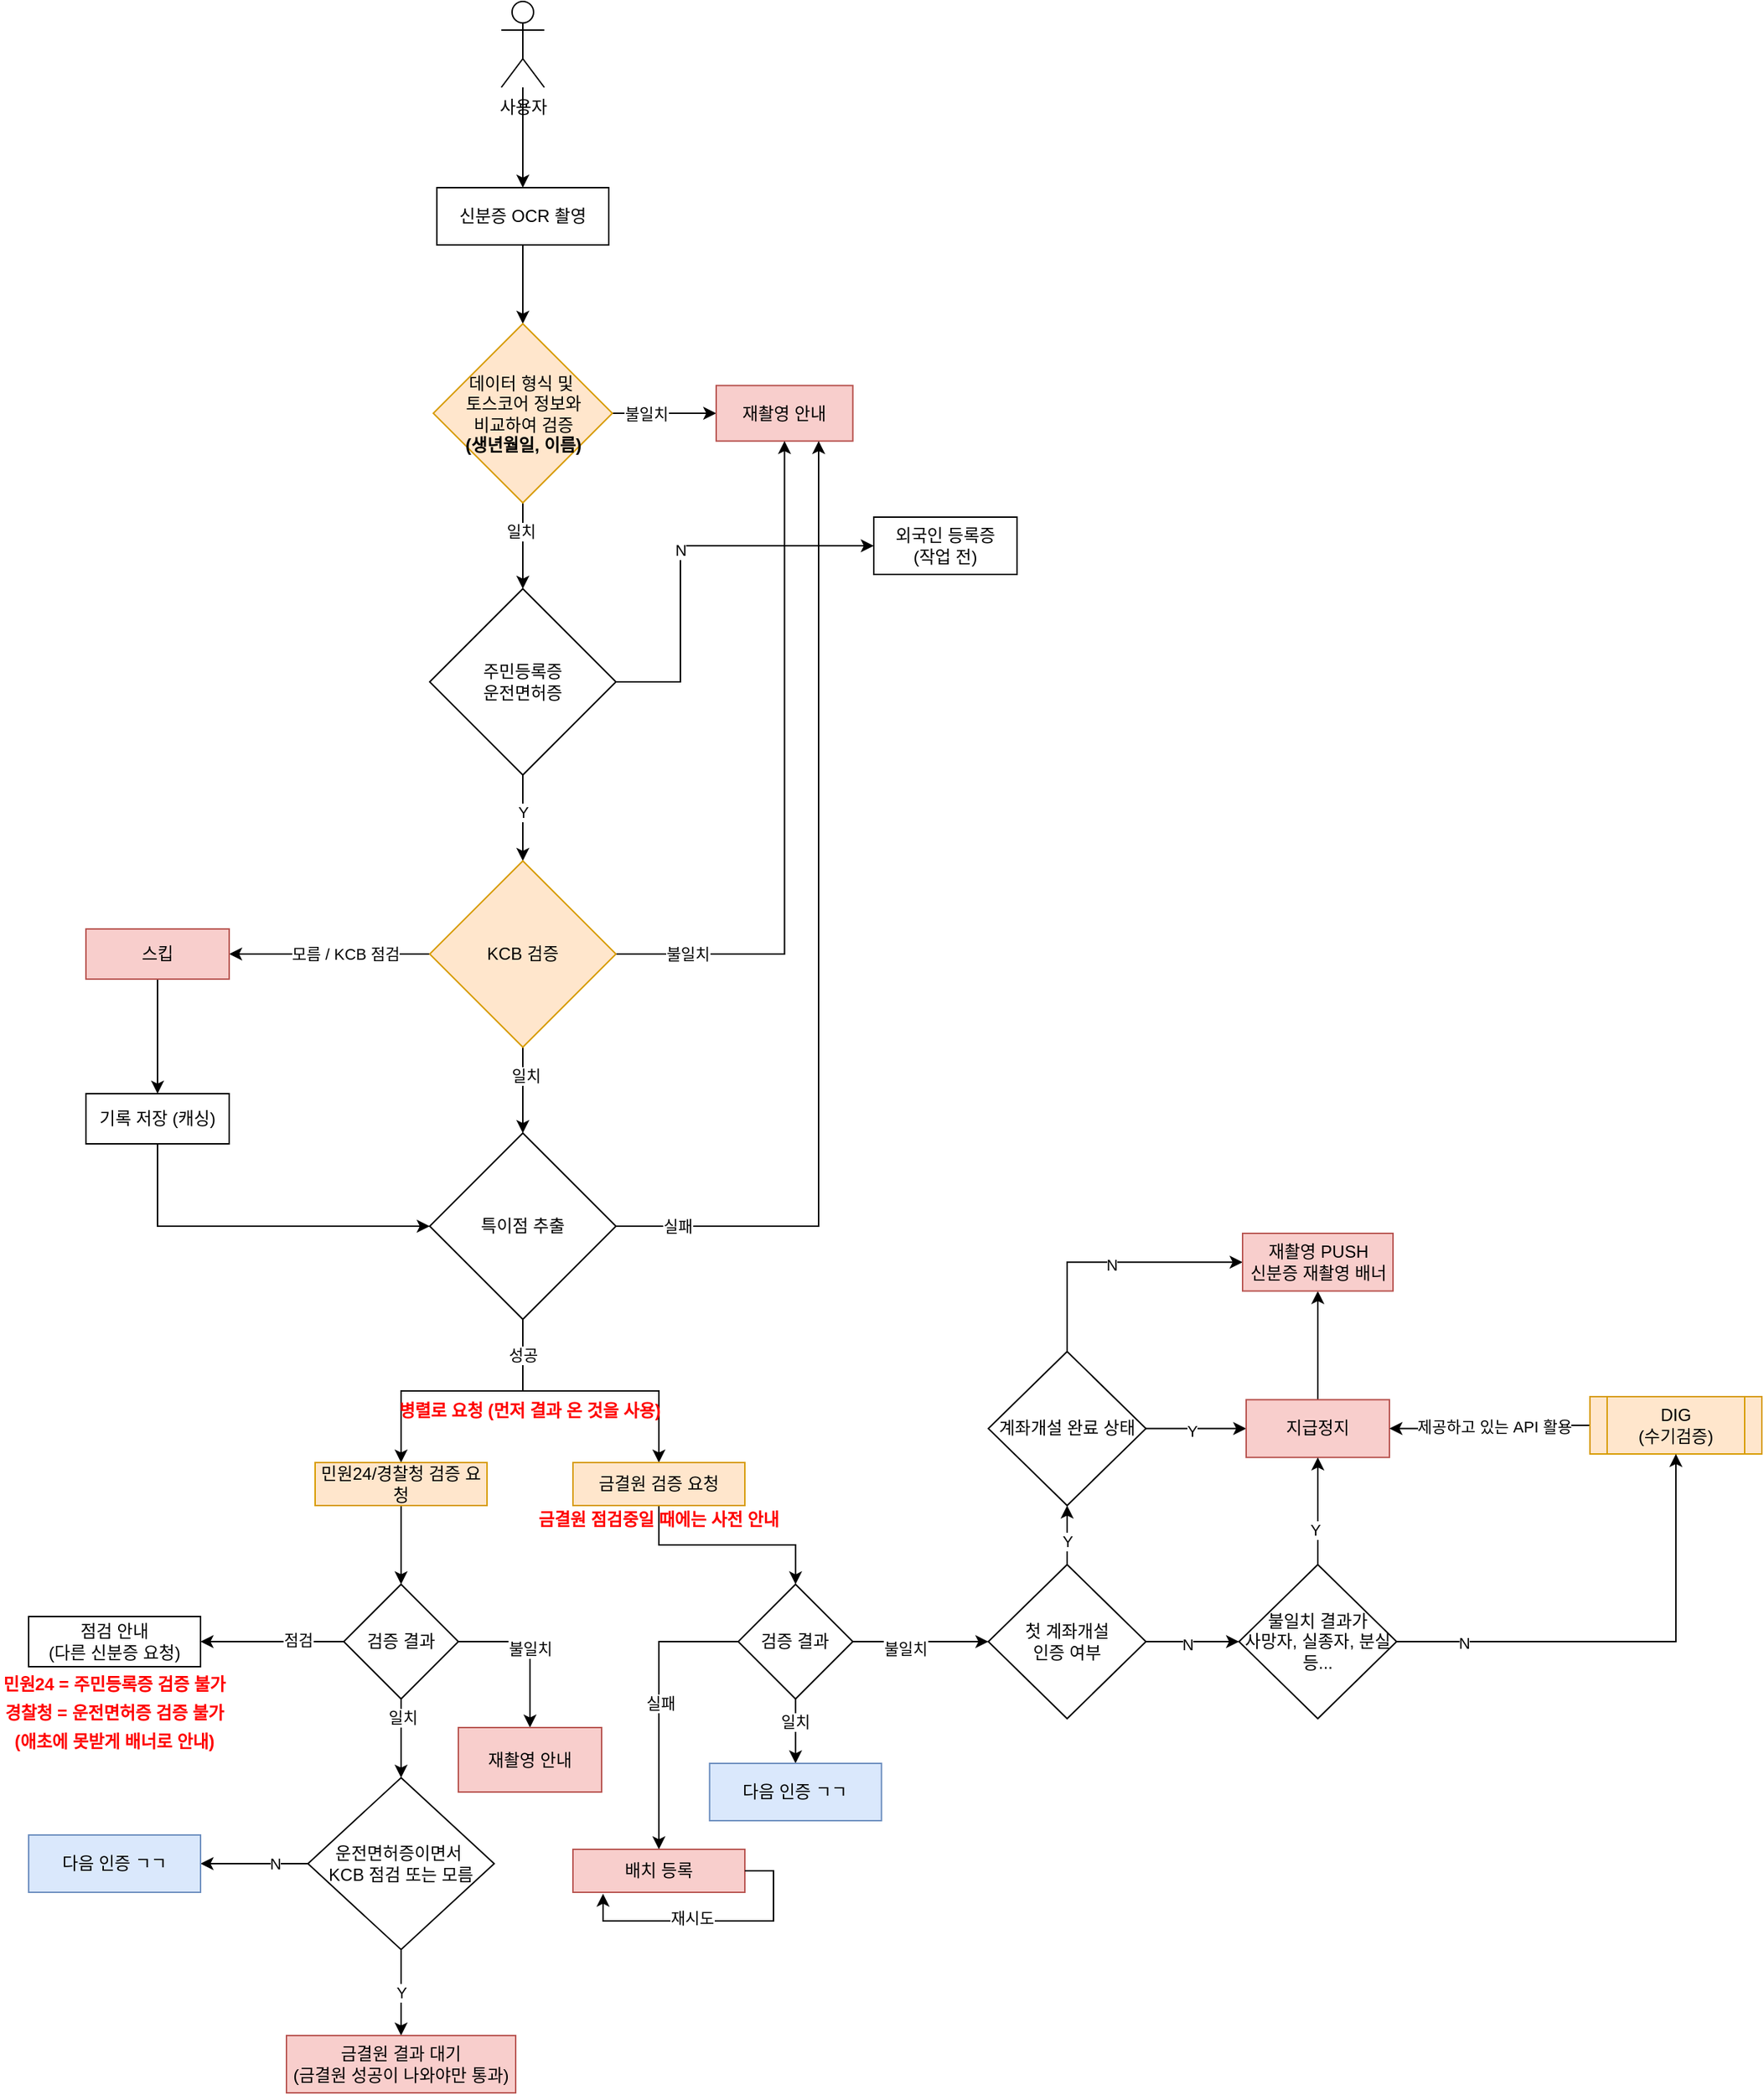 <mxfile version="14.6.12" type="github">
  <diagram id="C5RBs43oDa-KdzZeNtuy" name="Page-1">
    <mxGraphModel dx="1773" dy="541" grid="1" gridSize="10" guides="1" tooltips="1" connect="1" arrows="1" fold="1" page="1" pageScale="1" pageWidth="827" pageHeight="1169" math="0" shadow="0">
      <root>
        <mxCell id="WIyWlLk6GJQsqaUBKTNV-0" />
        <mxCell id="WIyWlLk6GJQsqaUBKTNV-1" parent="WIyWlLk6GJQsqaUBKTNV-0" />
        <mxCell id="xMfNHaJi8qfaiqYtk1ZG-2" value="" style="edgeStyle=orthogonalEdgeStyle;rounded=0;orthogonalLoop=1;jettySize=auto;html=1;" edge="1" parent="WIyWlLk6GJQsqaUBKTNV-1" source="xMfNHaJi8qfaiqYtk1ZG-0" target="xMfNHaJi8qfaiqYtk1ZG-1">
          <mxGeometry relative="1" as="geometry" />
        </mxCell>
        <mxCell id="xMfNHaJi8qfaiqYtk1ZG-0" value="사용자" style="shape=umlActor;verticalLabelPosition=bottom;verticalAlign=top;html=1;outlineConnect=0;" vertex="1" parent="WIyWlLk6GJQsqaUBKTNV-1">
          <mxGeometry x="220" y="20" width="30" height="60" as="geometry" />
        </mxCell>
        <mxCell id="xMfNHaJi8qfaiqYtk1ZG-4" value="" style="edgeStyle=orthogonalEdgeStyle;rounded=0;orthogonalLoop=1;jettySize=auto;html=1;" edge="1" parent="WIyWlLk6GJQsqaUBKTNV-1" source="xMfNHaJi8qfaiqYtk1ZG-1" target="xMfNHaJi8qfaiqYtk1ZG-3">
          <mxGeometry relative="1" as="geometry" />
        </mxCell>
        <mxCell id="xMfNHaJi8qfaiqYtk1ZG-1" value="신분증 OCR 촬영" style="whiteSpace=wrap;html=1;verticalAlign=middle;" vertex="1" parent="WIyWlLk6GJQsqaUBKTNV-1">
          <mxGeometry x="175" y="150" width="120" height="40" as="geometry" />
        </mxCell>
        <mxCell id="xMfNHaJi8qfaiqYtk1ZG-6" value="" style="edgeStyle=orthogonalEdgeStyle;rounded=0;orthogonalLoop=1;jettySize=auto;html=1;" edge="1" parent="WIyWlLk6GJQsqaUBKTNV-1" source="xMfNHaJi8qfaiqYtk1ZG-3" target="xMfNHaJi8qfaiqYtk1ZG-5">
          <mxGeometry relative="1" as="geometry" />
        </mxCell>
        <mxCell id="xMfNHaJi8qfaiqYtk1ZG-11" value="일치&amp;nbsp;" style="edgeLabel;html=1;align=center;verticalAlign=middle;resizable=0;points=[];" vertex="1" connectable="0" parent="xMfNHaJi8qfaiqYtk1ZG-6">
          <mxGeometry x="0.24" relative="1" as="geometry">
            <mxPoint y="-17" as="offset" />
          </mxGeometry>
        </mxCell>
        <mxCell id="xMfNHaJi8qfaiqYtk1ZG-13" value="" style="edgeStyle=orthogonalEdgeStyle;rounded=0;orthogonalLoop=1;jettySize=auto;html=1;" edge="1" parent="WIyWlLk6GJQsqaUBKTNV-1" source="xMfNHaJi8qfaiqYtk1ZG-3" target="xMfNHaJi8qfaiqYtk1ZG-12">
          <mxGeometry relative="1" as="geometry" />
        </mxCell>
        <mxCell id="xMfNHaJi8qfaiqYtk1ZG-14" value="불일치" style="edgeLabel;html=1;align=center;verticalAlign=middle;resizable=0;points=[];" vertex="1" connectable="0" parent="xMfNHaJi8qfaiqYtk1ZG-13">
          <mxGeometry x="0.248" y="2" relative="1" as="geometry">
            <mxPoint x="-22" y="2" as="offset" />
          </mxGeometry>
        </mxCell>
        <mxCell id="xMfNHaJi8qfaiqYtk1ZG-3" value="데이터 형식 및&amp;nbsp;&lt;br&gt;토스코어 정보와 &lt;br&gt;비교하여 검증&lt;br&gt;&lt;b&gt;(생년월일, 이름)&lt;/b&gt;" style="rhombus;whiteSpace=wrap;html=1;verticalAlign=middle;fillColor=#ffe6cc;strokeColor=#d79b00;" vertex="1" parent="WIyWlLk6GJQsqaUBKTNV-1">
          <mxGeometry x="172.5" y="245" width="125" height="125" as="geometry" />
        </mxCell>
        <mxCell id="xMfNHaJi8qfaiqYtk1ZG-10" value="N" style="edgeStyle=orthogonalEdgeStyle;rounded=0;orthogonalLoop=1;jettySize=auto;html=1;" edge="1" parent="WIyWlLk6GJQsqaUBKTNV-1" source="xMfNHaJi8qfaiqYtk1ZG-5" target="xMfNHaJi8qfaiqYtk1ZG-9">
          <mxGeometry relative="1" as="geometry">
            <Array as="points">
              <mxPoint x="345" y="495" />
              <mxPoint x="345" y="440" />
              <mxPoint x="345" y="440" />
            </Array>
          </mxGeometry>
        </mxCell>
        <mxCell id="xMfNHaJi8qfaiqYtk1ZG-16" value="" style="edgeStyle=orthogonalEdgeStyle;rounded=0;orthogonalLoop=1;jettySize=auto;html=1;" edge="1" parent="WIyWlLk6GJQsqaUBKTNV-1" source="xMfNHaJi8qfaiqYtk1ZG-5" target="xMfNHaJi8qfaiqYtk1ZG-15">
          <mxGeometry relative="1" as="geometry" />
        </mxCell>
        <mxCell id="xMfNHaJi8qfaiqYtk1ZG-17" value="Y" style="edgeLabel;html=1;align=center;verticalAlign=middle;resizable=0;points=[];" vertex="1" connectable="0" parent="xMfNHaJi8qfaiqYtk1ZG-16">
          <mxGeometry x="-0.15" relative="1" as="geometry">
            <mxPoint as="offset" />
          </mxGeometry>
        </mxCell>
        <mxCell id="xMfNHaJi8qfaiqYtk1ZG-5" value="주민등록증&lt;br&gt;운전면허증" style="rhombus;whiteSpace=wrap;html=1;" vertex="1" parent="WIyWlLk6GJQsqaUBKTNV-1">
          <mxGeometry x="170" y="430" width="130" height="130" as="geometry" />
        </mxCell>
        <mxCell id="xMfNHaJi8qfaiqYtk1ZG-9" value="외국인 등록증&lt;br&gt;(작업 전)" style="whiteSpace=wrap;html=1;" vertex="1" parent="WIyWlLk6GJQsqaUBKTNV-1">
          <mxGeometry x="480" y="380" width="100" height="40" as="geometry" />
        </mxCell>
        <mxCell id="xMfNHaJi8qfaiqYtk1ZG-12" value="재촬영 안내" style="whiteSpace=wrap;html=1;fillColor=#f8cecc;strokeColor=#b85450;" vertex="1" parent="WIyWlLk6GJQsqaUBKTNV-1">
          <mxGeometry x="370" y="288.13" width="95.38" height="38.75" as="geometry" />
        </mxCell>
        <mxCell id="xMfNHaJi8qfaiqYtk1ZG-19" value="" style="edgeStyle=orthogonalEdgeStyle;rounded=0;orthogonalLoop=1;jettySize=auto;html=1;" edge="1" parent="WIyWlLk6GJQsqaUBKTNV-1" source="xMfNHaJi8qfaiqYtk1ZG-15" target="xMfNHaJi8qfaiqYtk1ZG-18">
          <mxGeometry relative="1" as="geometry" />
        </mxCell>
        <mxCell id="xMfNHaJi8qfaiqYtk1ZG-20" value="모름 / KCB 점검" style="edgeLabel;html=1;align=center;verticalAlign=middle;resizable=0;points=[];" vertex="1" connectable="0" parent="xMfNHaJi8qfaiqYtk1ZG-19">
          <mxGeometry x="-0.153" relative="1" as="geometry">
            <mxPoint as="offset" />
          </mxGeometry>
        </mxCell>
        <mxCell id="xMfNHaJi8qfaiqYtk1ZG-24" value="" style="edgeStyle=orthogonalEdgeStyle;rounded=0;orthogonalLoop=1;jettySize=auto;html=1;" edge="1" parent="WIyWlLk6GJQsqaUBKTNV-1" source="xMfNHaJi8qfaiqYtk1ZG-15" target="xMfNHaJi8qfaiqYtk1ZG-23">
          <mxGeometry relative="1" as="geometry" />
        </mxCell>
        <mxCell id="xMfNHaJi8qfaiqYtk1ZG-26" value="일치" style="edgeLabel;html=1;align=center;verticalAlign=middle;resizable=0;points=[];" vertex="1" connectable="0" parent="xMfNHaJi8qfaiqYtk1ZG-24">
          <mxGeometry x="-0.333" y="2" relative="1" as="geometry">
            <mxPoint as="offset" />
          </mxGeometry>
        </mxCell>
        <mxCell id="xMfNHaJi8qfaiqYtk1ZG-28" value="" style="edgeStyle=orthogonalEdgeStyle;rounded=0;orthogonalLoop=1;jettySize=auto;html=1;entryX=0.5;entryY=1;entryDx=0;entryDy=0;" edge="1" parent="WIyWlLk6GJQsqaUBKTNV-1" source="xMfNHaJi8qfaiqYtk1ZG-15" target="xMfNHaJi8qfaiqYtk1ZG-12">
          <mxGeometry relative="1" as="geometry">
            <mxPoint x="370" y="685" as="targetPoint" />
          </mxGeometry>
        </mxCell>
        <mxCell id="xMfNHaJi8qfaiqYtk1ZG-29" value="불일치" style="edgeLabel;html=1;align=center;verticalAlign=middle;resizable=0;points=[];" vertex="1" connectable="0" parent="xMfNHaJi8qfaiqYtk1ZG-28">
          <mxGeometry x="-0.224" y="-4" relative="1" as="geometry">
            <mxPoint x="-72" y="67" as="offset" />
          </mxGeometry>
        </mxCell>
        <mxCell id="xMfNHaJi8qfaiqYtk1ZG-15" value="KCB 검증" style="rhombus;whiteSpace=wrap;html=1;fillColor=#ffe6cc;strokeColor=#d79b00;" vertex="1" parent="WIyWlLk6GJQsqaUBKTNV-1">
          <mxGeometry x="170" y="620" width="130" height="130" as="geometry" />
        </mxCell>
        <mxCell id="xMfNHaJi8qfaiqYtk1ZG-22" value="" style="edgeStyle=orthogonalEdgeStyle;rounded=0;orthogonalLoop=1;jettySize=auto;html=1;" edge="1" parent="WIyWlLk6GJQsqaUBKTNV-1" source="xMfNHaJi8qfaiqYtk1ZG-18" target="xMfNHaJi8qfaiqYtk1ZG-21">
          <mxGeometry relative="1" as="geometry" />
        </mxCell>
        <mxCell id="xMfNHaJi8qfaiqYtk1ZG-18" value="스킵" style="whiteSpace=wrap;html=1;fillColor=#f8cecc;strokeColor=#b85450;" vertex="1" parent="WIyWlLk6GJQsqaUBKTNV-1">
          <mxGeometry x="-70" y="667.5" width="100" height="35" as="geometry" />
        </mxCell>
        <mxCell id="xMfNHaJi8qfaiqYtk1ZG-25" style="edgeStyle=orthogonalEdgeStyle;rounded=0;orthogonalLoop=1;jettySize=auto;html=1;entryX=0;entryY=0.5;entryDx=0;entryDy=0;" edge="1" parent="WIyWlLk6GJQsqaUBKTNV-1" source="xMfNHaJi8qfaiqYtk1ZG-21" target="xMfNHaJi8qfaiqYtk1ZG-23">
          <mxGeometry relative="1" as="geometry">
            <Array as="points">
              <mxPoint x="-20" y="875" />
            </Array>
          </mxGeometry>
        </mxCell>
        <mxCell id="xMfNHaJi8qfaiqYtk1ZG-21" value="기록 저장 (캐싱)" style="whiteSpace=wrap;html=1;" vertex="1" parent="WIyWlLk6GJQsqaUBKTNV-1">
          <mxGeometry x="-70" y="782.5" width="100" height="35" as="geometry" />
        </mxCell>
        <mxCell id="xMfNHaJi8qfaiqYtk1ZG-32" style="edgeStyle=orthogonalEdgeStyle;rounded=0;orthogonalLoop=1;jettySize=auto;html=1;entryX=0.75;entryY=1;entryDx=0;entryDy=0;" edge="1" parent="WIyWlLk6GJQsqaUBKTNV-1" source="xMfNHaJi8qfaiqYtk1ZG-23" target="xMfNHaJi8qfaiqYtk1ZG-12">
          <mxGeometry relative="1" as="geometry" />
        </mxCell>
        <mxCell id="xMfNHaJi8qfaiqYtk1ZG-33" value="실패" style="edgeLabel;html=1;align=center;verticalAlign=middle;resizable=0;points=[];" vertex="1" connectable="0" parent="xMfNHaJi8qfaiqYtk1ZG-32">
          <mxGeometry x="-0.875" relative="1" as="geometry">
            <mxPoint as="offset" />
          </mxGeometry>
        </mxCell>
        <mxCell id="xMfNHaJi8qfaiqYtk1ZG-35" value="" style="edgeStyle=orthogonalEdgeStyle;rounded=0;orthogonalLoop=1;jettySize=auto;html=1;" edge="1" parent="WIyWlLk6GJQsqaUBKTNV-1" source="xMfNHaJi8qfaiqYtk1ZG-23" target="xMfNHaJi8qfaiqYtk1ZG-34">
          <mxGeometry relative="1" as="geometry" />
        </mxCell>
        <mxCell id="xMfNHaJi8qfaiqYtk1ZG-36" style="edgeStyle=orthogonalEdgeStyle;rounded=0;orthogonalLoop=1;jettySize=auto;html=1;entryX=0.5;entryY=0;entryDx=0;entryDy=0;" edge="1" parent="WIyWlLk6GJQsqaUBKTNV-1" source="xMfNHaJi8qfaiqYtk1ZG-23" target="xMfNHaJi8qfaiqYtk1ZG-37">
          <mxGeometry relative="1" as="geometry">
            <mxPoint x="300" y="1010" as="targetPoint" />
          </mxGeometry>
        </mxCell>
        <mxCell id="xMfNHaJi8qfaiqYtk1ZG-41" value="성공" style="edgeLabel;html=1;align=center;verticalAlign=middle;resizable=0;points=[];" vertex="1" connectable="0" parent="xMfNHaJi8qfaiqYtk1ZG-36">
          <mxGeometry x="-0.746" relative="1" as="geometry">
            <mxPoint as="offset" />
          </mxGeometry>
        </mxCell>
        <mxCell id="xMfNHaJi8qfaiqYtk1ZG-23" value="특이점 추출" style="rhombus;whiteSpace=wrap;html=1;" vertex="1" parent="WIyWlLk6GJQsqaUBKTNV-1">
          <mxGeometry x="170" y="810" width="130" height="130" as="geometry" />
        </mxCell>
        <mxCell id="xMfNHaJi8qfaiqYtk1ZG-45" value="" style="edgeStyle=orthogonalEdgeStyle;rounded=0;orthogonalLoop=1;jettySize=auto;html=1;fontColor=#FF0000;" edge="1" parent="WIyWlLk6GJQsqaUBKTNV-1" source="xMfNHaJi8qfaiqYtk1ZG-34" target="xMfNHaJi8qfaiqYtk1ZG-44">
          <mxGeometry relative="1" as="geometry" />
        </mxCell>
        <mxCell id="xMfNHaJi8qfaiqYtk1ZG-34" value="민원24/경찰청 검증 요청" style="whiteSpace=wrap;html=1;fillColor=#ffe6cc;strokeColor=#d79b00;" vertex="1" parent="WIyWlLk6GJQsqaUBKTNV-1">
          <mxGeometry x="90" y="1040" width="120" height="30" as="geometry" />
        </mxCell>
        <mxCell id="xMfNHaJi8qfaiqYtk1ZG-47" value="" style="edgeStyle=orthogonalEdgeStyle;rounded=0;orthogonalLoop=1;jettySize=auto;html=1;fontColor=#FF0000;" edge="1" parent="WIyWlLk6GJQsqaUBKTNV-1" source="xMfNHaJi8qfaiqYtk1ZG-37" target="xMfNHaJi8qfaiqYtk1ZG-46">
          <mxGeometry relative="1" as="geometry" />
        </mxCell>
        <mxCell id="xMfNHaJi8qfaiqYtk1ZG-37" value="금결원 검증 요청" style="whiteSpace=wrap;html=1;fillColor=#ffe6cc;strokeColor=#d79b00;" vertex="1" parent="WIyWlLk6GJQsqaUBKTNV-1">
          <mxGeometry x="270" y="1040" width="120" height="30" as="geometry" />
        </mxCell>
        <mxCell id="xMfNHaJi8qfaiqYtk1ZG-42" value="병렬로 요청 (먼저 결과 온 것을 사용)" style="text;html=1;strokeColor=none;fillColor=none;align=center;verticalAlign=middle;whiteSpace=wrap;rounded=0;fontStyle=1;fontColor=#FF0000;" vertex="1" parent="WIyWlLk6GJQsqaUBKTNV-1">
          <mxGeometry x="145" y="994" width="190" height="20" as="geometry" />
        </mxCell>
        <mxCell id="xMfNHaJi8qfaiqYtk1ZG-49" value="" style="edgeStyle=orthogonalEdgeStyle;rounded=0;orthogonalLoop=1;jettySize=auto;html=1;fontColor=#FF0000;" edge="1" parent="WIyWlLk6GJQsqaUBKTNV-1" source="xMfNHaJi8qfaiqYtk1ZG-44" target="xMfNHaJi8qfaiqYtk1ZG-48">
          <mxGeometry relative="1" as="geometry" />
        </mxCell>
        <mxCell id="xMfNHaJi8qfaiqYtk1ZG-50" value="&lt;font color=&quot;#000000&quot;&gt;점검&lt;/font&gt;" style="edgeLabel;html=1;align=center;verticalAlign=middle;resizable=0;points=[];fontColor=#FF0000;" vertex="1" connectable="0" parent="xMfNHaJi8qfaiqYtk1ZG-49">
          <mxGeometry x="-0.36" y="-1" relative="1" as="geometry">
            <mxPoint as="offset" />
          </mxGeometry>
        </mxCell>
        <mxCell id="xMfNHaJi8qfaiqYtk1ZG-56" value="" style="edgeStyle=orthogonalEdgeStyle;rounded=0;orthogonalLoop=1;jettySize=auto;html=1;fontColor=#FF0000;" edge="1" parent="WIyWlLk6GJQsqaUBKTNV-1" source="xMfNHaJi8qfaiqYtk1ZG-44" target="xMfNHaJi8qfaiqYtk1ZG-55">
          <mxGeometry relative="1" as="geometry" />
        </mxCell>
        <mxCell id="xMfNHaJi8qfaiqYtk1ZG-57" value="&lt;font color=&quot;#000000&quot;&gt;&lt;span&gt;일치&lt;/span&gt;&lt;/font&gt;" style="edgeLabel;html=1;align=center;verticalAlign=middle;resizable=0;points=[];fontColor=#FF0000;" vertex="1" connectable="0" parent="xMfNHaJi8qfaiqYtk1ZG-56">
          <mxGeometry x="-0.538" y="1" relative="1" as="geometry">
            <mxPoint as="offset" />
          </mxGeometry>
        </mxCell>
        <mxCell id="xMfNHaJi8qfaiqYtk1ZG-64" value="&lt;font color=&quot;#000000&quot;&gt;불일치&lt;/font&gt;" style="edgeStyle=orthogonalEdgeStyle;rounded=0;orthogonalLoop=1;jettySize=auto;html=1;fontColor=#FF0000;" edge="1" parent="WIyWlLk6GJQsqaUBKTNV-1" source="xMfNHaJi8qfaiqYtk1ZG-44" target="xMfNHaJi8qfaiqYtk1ZG-65">
          <mxGeometry relative="1" as="geometry">
            <mxPoint x="230" y="1230" as="targetPoint" />
            <Array as="points">
              <mxPoint x="240" y="1165" />
            </Array>
          </mxGeometry>
        </mxCell>
        <mxCell id="xMfNHaJi8qfaiqYtk1ZG-44" value="검증 결과" style="rhombus;whiteSpace=wrap;html=1;" vertex="1" parent="WIyWlLk6GJQsqaUBKTNV-1">
          <mxGeometry x="110" y="1125" width="80" height="80" as="geometry" />
        </mxCell>
        <mxCell id="xMfNHaJi8qfaiqYtk1ZG-66" style="edgeStyle=orthogonalEdgeStyle;rounded=0;orthogonalLoop=1;jettySize=auto;html=1;fontColor=#FF0000;exitX=0;exitY=0.5;exitDx=0;exitDy=0;" edge="1" parent="WIyWlLk6GJQsqaUBKTNV-1" source="xMfNHaJi8qfaiqYtk1ZG-46" target="xMfNHaJi8qfaiqYtk1ZG-67">
          <mxGeometry relative="1" as="geometry">
            <mxPoint x="330" y="1280" as="targetPoint" />
            <mxPoint x="330" y="1180" as="sourcePoint" />
          </mxGeometry>
        </mxCell>
        <mxCell id="xMfNHaJi8qfaiqYtk1ZG-68" value="실패" style="edgeLabel;html=1;align=center;verticalAlign=middle;resizable=0;points=[];" vertex="1" connectable="0" parent="xMfNHaJi8qfaiqYtk1ZG-66">
          <mxGeometry x="-0.018" y="1" relative="1" as="geometry">
            <mxPoint as="offset" />
          </mxGeometry>
        </mxCell>
        <mxCell id="xMfNHaJi8qfaiqYtk1ZG-72" style="edgeStyle=orthogonalEdgeStyle;rounded=0;orthogonalLoop=1;jettySize=auto;html=1;fontColor=#000000;" edge="1" parent="WIyWlLk6GJQsqaUBKTNV-1" source="xMfNHaJi8qfaiqYtk1ZG-46" target="xMfNHaJi8qfaiqYtk1ZG-71">
          <mxGeometry relative="1" as="geometry" />
        </mxCell>
        <mxCell id="xMfNHaJi8qfaiqYtk1ZG-73" value="일치" style="edgeLabel;html=1;align=center;verticalAlign=middle;resizable=0;points=[];fontColor=#000000;" vertex="1" connectable="0" parent="xMfNHaJi8qfaiqYtk1ZG-72">
          <mxGeometry x="-0.289" y="-1" relative="1" as="geometry">
            <mxPoint as="offset" />
          </mxGeometry>
        </mxCell>
        <mxCell id="xMfNHaJi8qfaiqYtk1ZG-74" style="edgeStyle=orthogonalEdgeStyle;rounded=0;orthogonalLoop=1;jettySize=auto;html=1;fontColor=#000000;" edge="1" parent="WIyWlLk6GJQsqaUBKTNV-1" source="xMfNHaJi8qfaiqYtk1ZG-46">
          <mxGeometry relative="1" as="geometry">
            <mxPoint x="560" y="1165" as="targetPoint" />
          </mxGeometry>
        </mxCell>
        <mxCell id="xMfNHaJi8qfaiqYtk1ZG-80" value="불일치" style="edgeLabel;html=1;align=center;verticalAlign=middle;resizable=0;points=[];fontColor=#000000;" vertex="1" connectable="0" parent="xMfNHaJi8qfaiqYtk1ZG-74">
          <mxGeometry x="-0.247" y="-5" relative="1" as="geometry">
            <mxPoint as="offset" />
          </mxGeometry>
        </mxCell>
        <mxCell id="xMfNHaJi8qfaiqYtk1ZG-46" value="&lt;span&gt;검증 결과&lt;/span&gt;" style="rhombus;whiteSpace=wrap;html=1;" vertex="1" parent="WIyWlLk6GJQsqaUBKTNV-1">
          <mxGeometry x="385.38" y="1125" width="80" height="80" as="geometry" />
        </mxCell>
        <mxCell id="xMfNHaJi8qfaiqYtk1ZG-48" value="점검 안내 &lt;br&gt;(다른 신분증 요청)" style="whiteSpace=wrap;html=1;" vertex="1" parent="WIyWlLk6GJQsqaUBKTNV-1">
          <mxGeometry x="-110" y="1147.5" width="120" height="35" as="geometry" />
        </mxCell>
        <mxCell id="xMfNHaJi8qfaiqYtk1ZG-53" value="민원24 = 주민등록증 검증 불가" style="text;html=1;strokeColor=none;fillColor=none;align=center;verticalAlign=middle;whiteSpace=wrap;rounded=0;fontColor=#FF0000;fontStyle=1" vertex="1" parent="WIyWlLk6GJQsqaUBKTNV-1">
          <mxGeometry x="-130" y="1185" width="160" height="20" as="geometry" />
        </mxCell>
        <mxCell id="xMfNHaJi8qfaiqYtk1ZG-54" value="경찰청 = 운전면허증 검증 불가" style="text;html=1;strokeColor=none;fillColor=none;align=center;verticalAlign=middle;whiteSpace=wrap;rounded=0;fontColor=#FF0000;fontStyle=1" vertex="1" parent="WIyWlLk6GJQsqaUBKTNV-1">
          <mxGeometry x="-130" y="1205" width="160" height="20" as="geometry" />
        </mxCell>
        <mxCell id="xMfNHaJi8qfaiqYtk1ZG-59" value="" style="edgeStyle=orthogonalEdgeStyle;rounded=0;orthogonalLoop=1;jettySize=auto;html=1;fontColor=#FF0000;" edge="1" parent="WIyWlLk6GJQsqaUBKTNV-1" source="xMfNHaJi8qfaiqYtk1ZG-55" target="xMfNHaJi8qfaiqYtk1ZG-58">
          <mxGeometry relative="1" as="geometry" />
        </mxCell>
        <mxCell id="xMfNHaJi8qfaiqYtk1ZG-60" value="&lt;font color=&quot;#000000&quot;&gt;N&lt;/font&gt;" style="edgeLabel;html=1;align=center;verticalAlign=middle;resizable=0;points=[];fontColor=#FF0000;" vertex="1" connectable="0" parent="xMfNHaJi8qfaiqYtk1ZG-59">
          <mxGeometry x="-0.387" relative="1" as="geometry">
            <mxPoint as="offset" />
          </mxGeometry>
        </mxCell>
        <mxCell id="xMfNHaJi8qfaiqYtk1ZG-62" value="&lt;font color=&quot;#000000&quot;&gt;Y&lt;/font&gt;" style="edgeStyle=orthogonalEdgeStyle;rounded=0;orthogonalLoop=1;jettySize=auto;html=1;fontColor=#FF0000;" edge="1" parent="WIyWlLk6GJQsqaUBKTNV-1" source="xMfNHaJi8qfaiqYtk1ZG-55" target="xMfNHaJi8qfaiqYtk1ZG-61">
          <mxGeometry relative="1" as="geometry" />
        </mxCell>
        <mxCell id="xMfNHaJi8qfaiqYtk1ZG-55" value="운전면허증이면서&amp;nbsp;&lt;br&gt;KCB 점검 또는 모름" style="rhombus;whiteSpace=wrap;html=1;" vertex="1" parent="WIyWlLk6GJQsqaUBKTNV-1">
          <mxGeometry x="85" y="1260" width="130" height="120" as="geometry" />
        </mxCell>
        <mxCell id="xMfNHaJi8qfaiqYtk1ZG-58" value="다음 인증 ㄱㄱ" style="whiteSpace=wrap;html=1;fillColor=#dae8fc;strokeColor=#6c8ebf;" vertex="1" parent="WIyWlLk6GJQsqaUBKTNV-1">
          <mxGeometry x="-110" y="1300" width="120" height="40" as="geometry" />
        </mxCell>
        <mxCell id="xMfNHaJi8qfaiqYtk1ZG-61" value="금결원 결과 대기&lt;br&gt;(금결원 성공이 나와야만 통과)" style="whiteSpace=wrap;html=1;fillColor=#f8cecc;strokeColor=#b85450;" vertex="1" parent="WIyWlLk6GJQsqaUBKTNV-1">
          <mxGeometry x="70" y="1440" width="160" height="40" as="geometry" />
        </mxCell>
        <mxCell id="xMfNHaJi8qfaiqYtk1ZG-65" value="&lt;font color=&quot;#000000&quot;&gt;재촬영 안내&lt;/font&gt;" style="rounded=0;whiteSpace=wrap;html=1;fillColor=#f8cecc;strokeColor=#b85450;" vertex="1" parent="WIyWlLk6GJQsqaUBKTNV-1">
          <mxGeometry x="190" y="1225" width="100" height="45" as="geometry" />
        </mxCell>
        <mxCell id="xMfNHaJi8qfaiqYtk1ZG-67" value="&lt;font color=&quot;#000000&quot;&gt;배치 등록&lt;/font&gt;" style="rounded=0;whiteSpace=wrap;html=1;fillColor=#f8cecc;strokeColor=#b85450;" vertex="1" parent="WIyWlLk6GJQsqaUBKTNV-1">
          <mxGeometry x="270" y="1310" width="120" height="30" as="geometry" />
        </mxCell>
        <mxCell id="xMfNHaJi8qfaiqYtk1ZG-69" style="edgeStyle=orthogonalEdgeStyle;rounded=0;orthogonalLoop=1;jettySize=auto;html=1;entryX=0.175;entryY=1.033;entryDx=0;entryDy=0;entryPerimeter=0;fontColor=#000000;" edge="1" parent="WIyWlLk6GJQsqaUBKTNV-1" source="xMfNHaJi8qfaiqYtk1ZG-67" target="xMfNHaJi8qfaiqYtk1ZG-67">
          <mxGeometry relative="1" as="geometry">
            <Array as="points">
              <mxPoint x="410" y="1325" />
              <mxPoint x="410" y="1360" />
              <mxPoint x="291" y="1360" />
            </Array>
          </mxGeometry>
        </mxCell>
        <mxCell id="xMfNHaJi8qfaiqYtk1ZG-70" value="재시도" style="edgeLabel;html=1;align=center;verticalAlign=middle;resizable=0;points=[];fontColor=#000000;" vertex="1" connectable="0" parent="xMfNHaJi8qfaiqYtk1ZG-69">
          <mxGeometry x="0.161" y="-2" relative="1" as="geometry">
            <mxPoint as="offset" />
          </mxGeometry>
        </mxCell>
        <mxCell id="xMfNHaJi8qfaiqYtk1ZG-71" value="다음 인증 ㄱㄱ" style="whiteSpace=wrap;html=1;fillColor=#dae8fc;strokeColor=#6c8ebf;" vertex="1" parent="WIyWlLk6GJQsqaUBKTNV-1">
          <mxGeometry x="365.38" y="1250" width="120" height="40" as="geometry" />
        </mxCell>
        <mxCell id="xMfNHaJi8qfaiqYtk1ZG-82" value="" style="edgeStyle=orthogonalEdgeStyle;rounded=0;orthogonalLoop=1;jettySize=auto;html=1;fontColor=#000000;" edge="1" parent="WIyWlLk6GJQsqaUBKTNV-1" source="xMfNHaJi8qfaiqYtk1ZG-76" target="xMfNHaJi8qfaiqYtk1ZG-81">
          <mxGeometry relative="1" as="geometry" />
        </mxCell>
        <mxCell id="xMfNHaJi8qfaiqYtk1ZG-95" value="Y" style="edgeLabel;html=1;align=center;verticalAlign=middle;resizable=0;points=[];fontColor=#000000;" vertex="1" connectable="0" parent="xMfNHaJi8qfaiqYtk1ZG-82">
          <mxGeometry x="-0.164" relative="1" as="geometry">
            <mxPoint as="offset" />
          </mxGeometry>
        </mxCell>
        <mxCell id="xMfNHaJi8qfaiqYtk1ZG-97" value="" style="edgeStyle=orthogonalEdgeStyle;rounded=0;orthogonalLoop=1;jettySize=auto;html=1;fontColor=#000000;" edge="1" parent="WIyWlLk6GJQsqaUBKTNV-1" source="xMfNHaJi8qfaiqYtk1ZG-76" target="xMfNHaJi8qfaiqYtk1ZG-96">
          <mxGeometry relative="1" as="geometry" />
        </mxCell>
        <mxCell id="xMfNHaJi8qfaiqYtk1ZG-98" value="N" style="edgeLabel;html=1;align=center;verticalAlign=middle;resizable=0;points=[];fontColor=#000000;" vertex="1" connectable="0" parent="xMfNHaJi8qfaiqYtk1ZG-97">
          <mxGeometry x="-0.125" y="-2" relative="1" as="geometry">
            <mxPoint as="offset" />
          </mxGeometry>
        </mxCell>
        <mxCell id="xMfNHaJi8qfaiqYtk1ZG-76" value="첫 계좌개설 &lt;br&gt;인증 여부" style="rhombus;whiteSpace=wrap;html=1;" vertex="1" parent="WIyWlLk6GJQsqaUBKTNV-1">
          <mxGeometry x="560" y="1111.25" width="110" height="107.5" as="geometry" />
        </mxCell>
        <mxCell id="xMfNHaJi8qfaiqYtk1ZG-86" value="" style="edgeStyle=orthogonalEdgeStyle;rounded=0;orthogonalLoop=1;jettySize=auto;html=1;fontColor=#000000;" edge="1" parent="WIyWlLk6GJQsqaUBKTNV-1" source="xMfNHaJi8qfaiqYtk1ZG-81" target="xMfNHaJi8qfaiqYtk1ZG-85">
          <mxGeometry relative="1" as="geometry" />
        </mxCell>
        <mxCell id="xMfNHaJi8qfaiqYtk1ZG-94" value="Y" style="edgeLabel;html=1;align=center;verticalAlign=middle;resizable=0;points=[];fontColor=#000000;" vertex="1" connectable="0" parent="xMfNHaJi8qfaiqYtk1ZG-86">
          <mxGeometry x="-0.086" y="-1" relative="1" as="geometry">
            <mxPoint as="offset" />
          </mxGeometry>
        </mxCell>
        <mxCell id="xMfNHaJi8qfaiqYtk1ZG-107" style="edgeStyle=orthogonalEdgeStyle;rounded=0;orthogonalLoop=1;jettySize=auto;html=1;entryX=0;entryY=0.5;entryDx=0;entryDy=0;fontColor=#000000;" edge="1" parent="WIyWlLk6GJQsqaUBKTNV-1" source="xMfNHaJi8qfaiqYtk1ZG-81" target="xMfNHaJi8qfaiqYtk1ZG-101">
          <mxGeometry relative="1" as="geometry">
            <Array as="points">
              <mxPoint x="615" y="900" />
            </Array>
          </mxGeometry>
        </mxCell>
        <mxCell id="xMfNHaJi8qfaiqYtk1ZG-108" value="N" style="edgeLabel;html=1;align=center;verticalAlign=middle;resizable=0;points=[];fontColor=#000000;" vertex="1" connectable="0" parent="xMfNHaJi8qfaiqYtk1ZG-107">
          <mxGeometry x="0.01" y="-2" relative="1" as="geometry">
            <mxPoint as="offset" />
          </mxGeometry>
        </mxCell>
        <mxCell id="xMfNHaJi8qfaiqYtk1ZG-81" value="계좌개설 완료 상태" style="rhombus;whiteSpace=wrap;html=1;" vertex="1" parent="WIyWlLk6GJQsqaUBKTNV-1">
          <mxGeometry x="560" y="962.5" width="110" height="107.5" as="geometry" />
        </mxCell>
        <mxCell id="xMfNHaJi8qfaiqYtk1ZG-102" style="edgeStyle=orthogonalEdgeStyle;rounded=0;orthogonalLoop=1;jettySize=auto;html=1;entryX=0.5;entryY=1;entryDx=0;entryDy=0;fontColor=#000000;" edge="1" parent="WIyWlLk6GJQsqaUBKTNV-1" source="xMfNHaJi8qfaiqYtk1ZG-85" target="xMfNHaJi8qfaiqYtk1ZG-101">
          <mxGeometry relative="1" as="geometry" />
        </mxCell>
        <mxCell id="xMfNHaJi8qfaiqYtk1ZG-85" value="지급정지" style="whiteSpace=wrap;html=1;fillColor=#f8cecc;strokeColor=#b85450;" vertex="1" parent="WIyWlLk6GJQsqaUBKTNV-1">
          <mxGeometry x="740" y="996.13" width="100" height="40.25" as="geometry" />
        </mxCell>
        <mxCell id="xMfNHaJi8qfaiqYtk1ZG-92" style="edgeStyle=orthogonalEdgeStyle;rounded=0;orthogonalLoop=1;jettySize=auto;html=1;entryX=1;entryY=0.5;entryDx=0;entryDy=0;fontColor=#000000;" edge="1" parent="WIyWlLk6GJQsqaUBKTNV-1" source="xMfNHaJi8qfaiqYtk1ZG-90" target="xMfNHaJi8qfaiqYtk1ZG-85">
          <mxGeometry relative="1" as="geometry" />
        </mxCell>
        <mxCell id="xMfNHaJi8qfaiqYtk1ZG-93" value="제공하고 있는 API 활용" style="edgeLabel;html=1;align=center;verticalAlign=middle;resizable=0;points=[];fontColor=#000000;" vertex="1" connectable="0" parent="xMfNHaJi8qfaiqYtk1ZG-92">
          <mxGeometry x="-0.054" y="1" relative="1" as="geometry">
            <mxPoint as="offset" />
          </mxGeometry>
        </mxCell>
        <mxCell id="xMfNHaJi8qfaiqYtk1ZG-90" value="DIG&lt;br&gt;(수기검증)" style="shape=process;whiteSpace=wrap;html=1;backgroundOutline=1;fillColor=#ffe6cc;strokeColor=#d79b00;" vertex="1" parent="WIyWlLk6GJQsqaUBKTNV-1">
          <mxGeometry x="980" y="994" width="120" height="40" as="geometry" />
        </mxCell>
        <mxCell id="xMfNHaJi8qfaiqYtk1ZG-99" style="edgeStyle=orthogonalEdgeStyle;rounded=0;orthogonalLoop=1;jettySize=auto;html=1;entryX=0.5;entryY=1;entryDx=0;entryDy=0;fontColor=#000000;" edge="1" parent="WIyWlLk6GJQsqaUBKTNV-1" source="xMfNHaJi8qfaiqYtk1ZG-96" target="xMfNHaJi8qfaiqYtk1ZG-85">
          <mxGeometry relative="1" as="geometry" />
        </mxCell>
        <mxCell id="xMfNHaJi8qfaiqYtk1ZG-100" value="Y" style="edgeLabel;html=1;align=center;verticalAlign=middle;resizable=0;points=[];fontColor=#000000;" vertex="1" connectable="0" parent="xMfNHaJi8qfaiqYtk1ZG-99">
          <mxGeometry x="-0.326" y="2" relative="1" as="geometry">
            <mxPoint as="offset" />
          </mxGeometry>
        </mxCell>
        <mxCell id="xMfNHaJi8qfaiqYtk1ZG-103" style="edgeStyle=orthogonalEdgeStyle;rounded=0;orthogonalLoop=1;jettySize=auto;html=1;entryX=0.5;entryY=1;entryDx=0;entryDy=0;fontColor=#000000;" edge="1" parent="WIyWlLk6GJQsqaUBKTNV-1" source="xMfNHaJi8qfaiqYtk1ZG-96" target="xMfNHaJi8qfaiqYtk1ZG-90">
          <mxGeometry relative="1" as="geometry" />
        </mxCell>
        <mxCell id="xMfNHaJi8qfaiqYtk1ZG-104" value="N" style="edgeLabel;html=1;align=center;verticalAlign=middle;resizable=0;points=[];fontColor=#000000;" vertex="1" connectable="0" parent="xMfNHaJi8qfaiqYtk1ZG-103">
          <mxGeometry x="-0.711" y="-1" relative="1" as="geometry">
            <mxPoint as="offset" />
          </mxGeometry>
        </mxCell>
        <mxCell id="xMfNHaJi8qfaiqYtk1ZG-96" value="불일치 결과가&lt;br&gt;사망자, 실종자, 분실 등..." style="rhombus;whiteSpace=wrap;html=1;" vertex="1" parent="WIyWlLk6GJQsqaUBKTNV-1">
          <mxGeometry x="735" y="1111.25" width="110" height="107.5" as="geometry" />
        </mxCell>
        <mxCell id="xMfNHaJi8qfaiqYtk1ZG-101" value="재촬영 PUSH&lt;br&gt;신분증 재촬영 배너" style="whiteSpace=wrap;html=1;fillColor=#f8cecc;strokeColor=#b85450;" vertex="1" parent="WIyWlLk6GJQsqaUBKTNV-1">
          <mxGeometry x="737.5" y="880" width="105" height="40.25" as="geometry" />
        </mxCell>
        <mxCell id="xMfNHaJi8qfaiqYtk1ZG-105" value="(애초에 못받게 배너로 안내)" style="text;html=1;strokeColor=none;fillColor=none;align=center;verticalAlign=middle;whiteSpace=wrap;rounded=0;fontColor=#FF0000;fontStyle=1" vertex="1" parent="WIyWlLk6GJQsqaUBKTNV-1">
          <mxGeometry x="-130" y="1225" width="160" height="20" as="geometry" />
        </mxCell>
        <mxCell id="xMfNHaJi8qfaiqYtk1ZG-106" value="금결원 점검중일 때에는 사전 안내" style="text;html=1;strokeColor=none;fillColor=none;align=center;verticalAlign=middle;whiteSpace=wrap;rounded=0;fontColor=#FF0000;fontStyle=1" vertex="1" parent="WIyWlLk6GJQsqaUBKTNV-1">
          <mxGeometry x="242" y="1070" width="176" height="20" as="geometry" />
        </mxCell>
      </root>
    </mxGraphModel>
  </diagram>
</mxfile>
